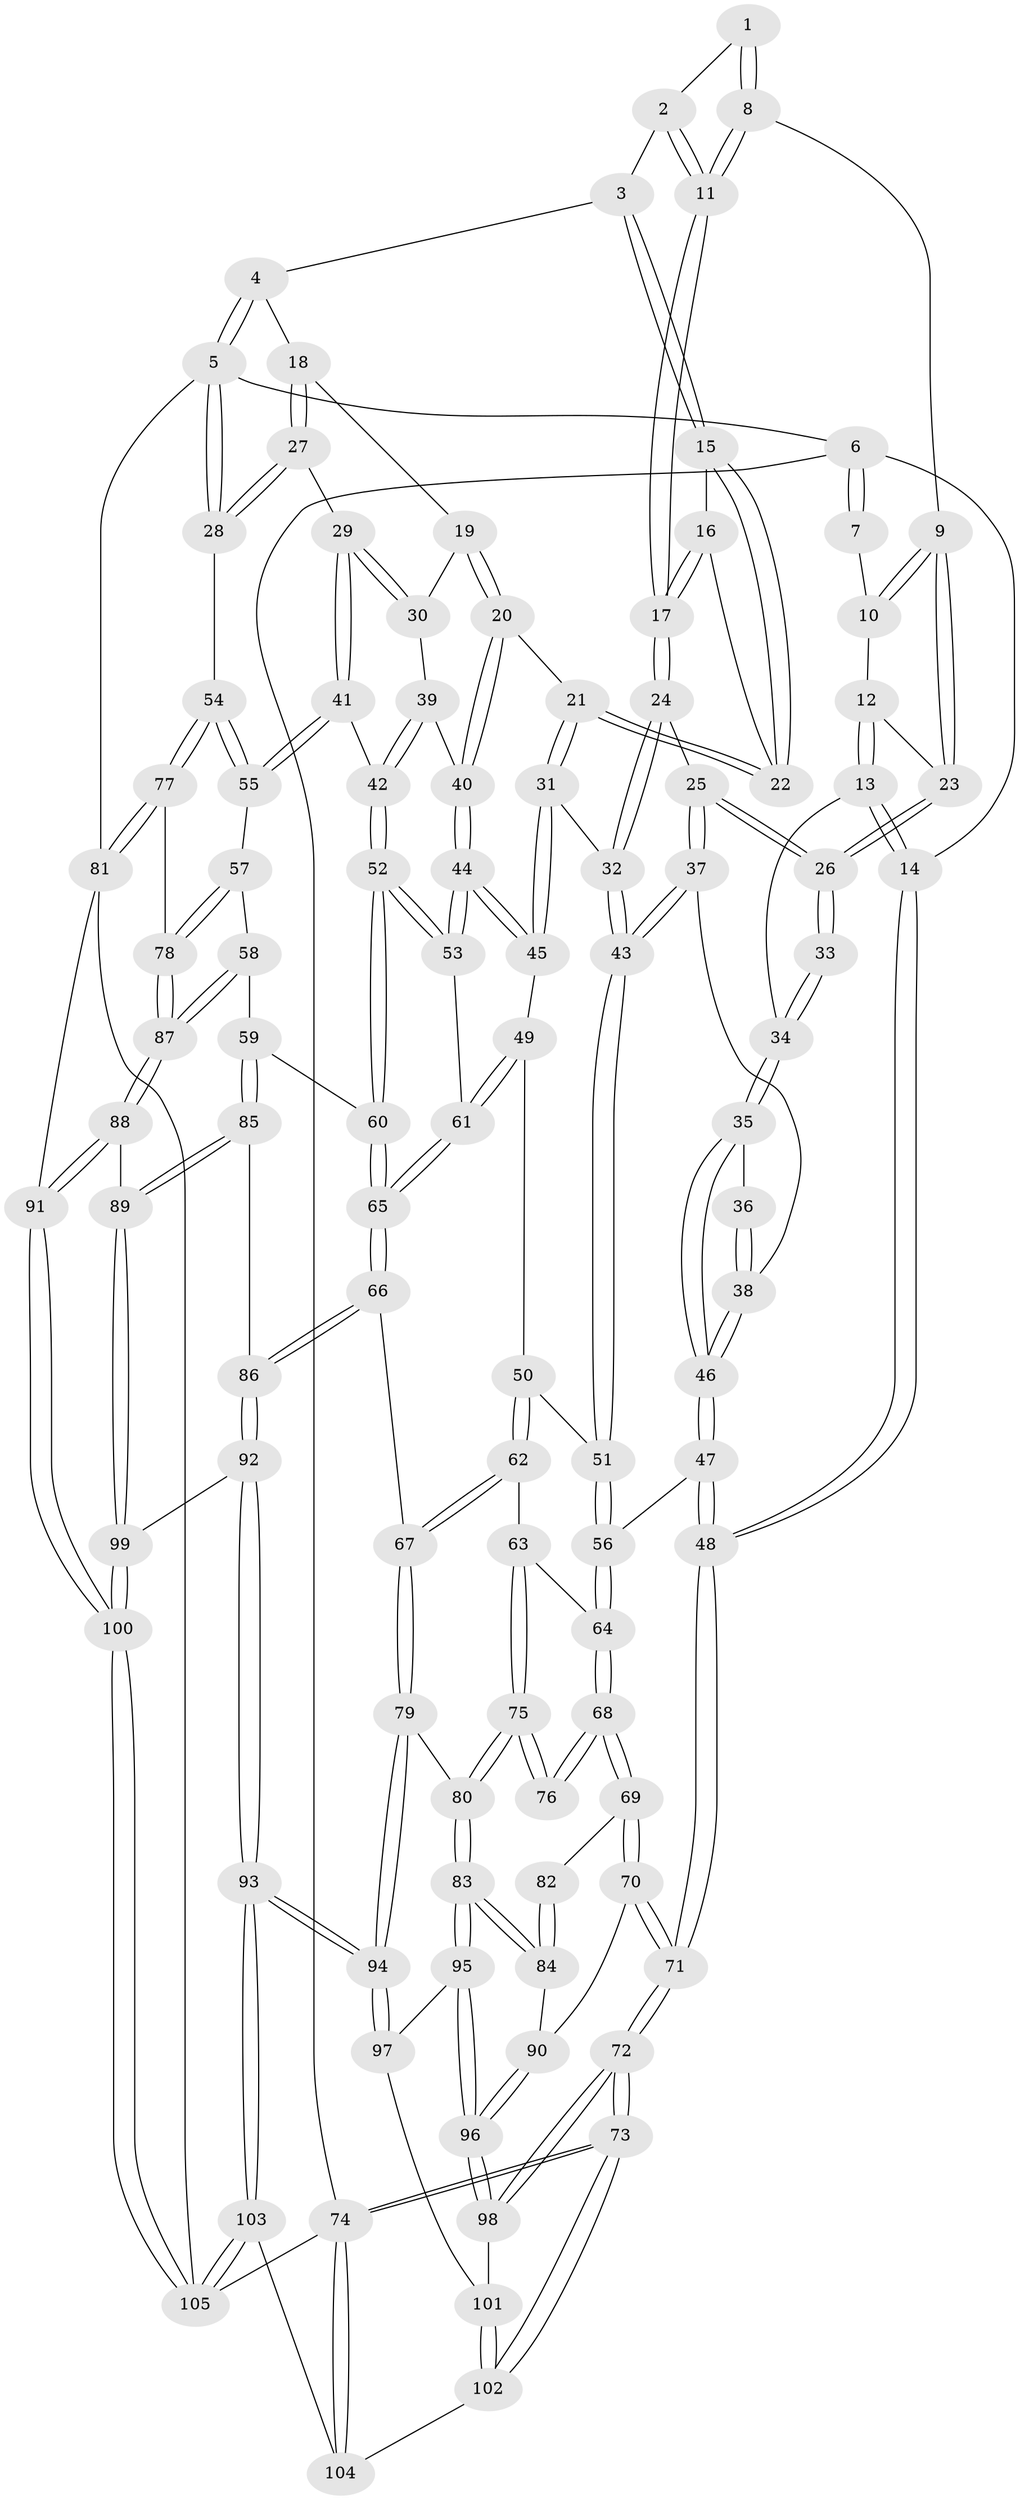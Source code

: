 // coarse degree distribution, {3: 0.11538461538461539, 7: 0.019230769230769232, 6: 0.09615384615384616, 4: 0.28846153846153844, 5: 0.40384615384615385, 2: 0.038461538461538464, 8: 0.038461538461538464}
// Generated by graph-tools (version 1.1) at 2025/21/03/04/25 18:21:15]
// undirected, 105 vertices, 259 edges
graph export_dot {
graph [start="1"]
  node [color=gray90,style=filled];
  1 [pos="+0.09335358595386466+0"];
  2 [pos="+0.3183637244893187+0"];
  3 [pos="+0.49606907548543483+0"];
  4 [pos="+0.7192818220855894+0"];
  5 [pos="+1+0"];
  6 [pos="+0+0"];
  7 [pos="+0.05619513099631846+0"];
  8 [pos="+0.1858321595655863+0.04735204235522099"];
  9 [pos="+0.14118648123436603+0.06242440880263689"];
  10 [pos="+0.09858968387930124+0"];
  11 [pos="+0.2723674887019569+0.051652398546934084"];
  12 [pos="+0.05738084199329963+0.06628080070410948"];
  13 [pos="+0+0.12596116561928247"];
  14 [pos="+0+0.08456725086666866"];
  15 [pos="+0.4826344039927932+0"];
  16 [pos="+0.3366784046976237+0.06115649365970335"];
  17 [pos="+0.28077219277005405+0.0779289743154387"];
  18 [pos="+0.7355455238960401+0"];
  19 [pos="+0.7315465739329554+0"];
  20 [pos="+0.576554983298973+0.15913339273266386"];
  21 [pos="+0.484985480905513+0.10128101728182123"];
  22 [pos="+0.47680927874531015+0.031241475550108543"];
  23 [pos="+0.13157448262812294+0.08588040230931233"];
  24 [pos="+0.28652404040804397+0.14747279441069056"];
  25 [pos="+0.14942898640861757+0.16209759191020467"];
  26 [pos="+0.13888024594033693+0.15538566235206336"];
  27 [pos="+0.9040292548275112+0.10905265994247929"];
  28 [pos="+1+0"];
  29 [pos="+0.8532879808263875+0.21623127269361714"];
  30 [pos="+0.7613666798424963+0.15975883517726913"];
  31 [pos="+0.37611778358022097+0.18097652824438212"];
  32 [pos="+0.29056431355211276+0.15194104266499747"];
  33 [pos="+0.08997374118462953+0.16325990038461335"];
  34 [pos="+0+0.12768596245015829"];
  35 [pos="+0.05215089885154794+0.25816553235146183"];
  36 [pos="+0.0883081594811104+0.1699299085605965"];
  37 [pos="+0.15024023874267856+0.2300879777816727"];
  38 [pos="+0.09045806739053036+0.2876350061288298"];
  39 [pos="+0.7028547739863774+0.18818863541145803"];
  40 [pos="+0.5984313974782368+0.20868350160629162"];
  41 [pos="+0.8537672769679274+0.21762199673100416"];
  42 [pos="+0.7429842696793796+0.29796627265782005"];
  43 [pos="+0.23253183109252837+0.30825731663035977"];
  44 [pos="+0.5812554059439856+0.3134706636573794"];
  45 [pos="+0.4082869450686352+0.2899194322932415"];
  46 [pos="+0.0740710468210206+0.3086850230541293"];
  47 [pos="+0.06537807231090267+0.3601521482301031"];
  48 [pos="+0+0.46978390566553235"];
  49 [pos="+0.39739640750089467+0.30413477569711567"];
  50 [pos="+0.24329109205739052+0.3463148157348528"];
  51 [pos="+0.23571514727578202+0.33951081821054324"];
  52 [pos="+0.6554920620547501+0.41527304876990356"];
  53 [pos="+0.5827908524679488+0.3165132961543892"];
  54 [pos="+1+0.3536010189742334"];
  55 [pos="+0.8984903047954997+0.26574332481931273"];
  56 [pos="+0.07600910433327387+0.3637360856130655"];
  57 [pos="+0.7508224704008735+0.43917133014132076"];
  58 [pos="+0.7031581892032205+0.4562055379990014"];
  59 [pos="+0.6737021893339621+0.44413251838582907"];
  60 [pos="+0.6576568594551762+0.42198102061937964"];
  61 [pos="+0.3994919876826556+0.45229093169367135"];
  62 [pos="+0.2707278766240553+0.4705883283053964"];
  63 [pos="+0.20747469737458377+0.48561428220989017"];
  64 [pos="+0.10608908169443071+0.41132236379005704"];
  65 [pos="+0.3867614952797068+0.5035357020520718"];
  66 [pos="+0.36077720006232744+0.5365693876099412"];
  67 [pos="+0.3570606398269251+0.5358473560593586"];
  68 [pos="+0.11249994134677027+0.5259215307644578"];
  69 [pos="+0.00479779532617977+0.5320723238707207"];
  70 [pos="+0+0.5364023258626472"];
  71 [pos="+0+0.5082043994883617"];
  72 [pos="+0+0.8382753977828742"];
  73 [pos="+0+1"];
  74 [pos="+0+1"];
  75 [pos="+0.14220755018974515+0.5367916004494152"];
  76 [pos="+0.14041377112155798+0.5363580204300058"];
  77 [pos="+1+0.43830260642704916"];
  78 [pos="+1+0.4420770618086363"];
  79 [pos="+0.19031934963728878+0.654981329456535"];
  80 [pos="+0.17771072269325072+0.6540648800483945"];
  81 [pos="+1+0.7679451128307434"];
  82 [pos="+0.09697515784766286+0.5876349914622103"];
  83 [pos="+0.17483412112696609+0.6556429545634787"];
  84 [pos="+0.07770903945610898+0.6387791774993758"];
  85 [pos="+0.5753272462515264+0.5992041395745008"];
  86 [pos="+0.43786736885657146+0.6547614340790914"];
  87 [pos="+0.7827389638031216+0.5880845292712693"];
  88 [pos="+0.806943830242745+0.7016451929974201"];
  89 [pos="+0.7125864224172157+0.7487825365100813"];
  90 [pos="+0.05163732815298868+0.6381760583495094"];
  91 [pos="+1+0.7783859174731328"];
  92 [pos="+0.43011631719742277+0.7484018975537899"];
  93 [pos="+0.3498527810694365+0.8378948484531771"];
  94 [pos="+0.33913943469447194+0.8326445168635458"];
  95 [pos="+0.16821070584116296+0.6675863733795392"];
  96 [pos="+0.06900885604937412+0.7934836680546037"];
  97 [pos="+0.18433564401271646+0.818437703671232"];
  98 [pos="+0.05679161221048723+0.8236768180312088"];
  99 [pos="+0.652045409408211+0.8251993135112381"];
  100 [pos="+0.6784890853060429+1"];
  101 [pos="+0.06825998397743009+0.8310019936620715"];
  102 [pos="+0.11767236260271685+0.9409989998577154"];
  103 [pos="+0.350895433624534+1"];
  104 [pos="+0.2653418250459884+1"];
  105 [pos="+0.6482923021995559+1"];
  1 -- 2;
  1 -- 8;
  1 -- 8;
  2 -- 3;
  2 -- 11;
  2 -- 11;
  3 -- 4;
  3 -- 15;
  3 -- 15;
  4 -- 5;
  4 -- 5;
  4 -- 18;
  5 -- 6;
  5 -- 28;
  5 -- 28;
  5 -- 81;
  6 -- 7;
  6 -- 7;
  6 -- 14;
  6 -- 74;
  7 -- 10;
  8 -- 9;
  8 -- 11;
  8 -- 11;
  9 -- 10;
  9 -- 10;
  9 -- 23;
  9 -- 23;
  10 -- 12;
  11 -- 17;
  11 -- 17;
  12 -- 13;
  12 -- 13;
  12 -- 23;
  13 -- 14;
  13 -- 14;
  13 -- 34;
  14 -- 48;
  14 -- 48;
  15 -- 16;
  15 -- 22;
  15 -- 22;
  16 -- 17;
  16 -- 17;
  16 -- 22;
  17 -- 24;
  17 -- 24;
  18 -- 19;
  18 -- 27;
  18 -- 27;
  19 -- 20;
  19 -- 20;
  19 -- 30;
  20 -- 21;
  20 -- 40;
  20 -- 40;
  21 -- 22;
  21 -- 22;
  21 -- 31;
  21 -- 31;
  23 -- 26;
  23 -- 26;
  24 -- 25;
  24 -- 32;
  24 -- 32;
  25 -- 26;
  25 -- 26;
  25 -- 37;
  25 -- 37;
  26 -- 33;
  26 -- 33;
  27 -- 28;
  27 -- 28;
  27 -- 29;
  28 -- 54;
  29 -- 30;
  29 -- 30;
  29 -- 41;
  29 -- 41;
  30 -- 39;
  31 -- 32;
  31 -- 45;
  31 -- 45;
  32 -- 43;
  32 -- 43;
  33 -- 34;
  33 -- 34;
  34 -- 35;
  34 -- 35;
  35 -- 36;
  35 -- 46;
  35 -- 46;
  36 -- 38;
  36 -- 38;
  37 -- 38;
  37 -- 43;
  37 -- 43;
  38 -- 46;
  38 -- 46;
  39 -- 40;
  39 -- 42;
  39 -- 42;
  40 -- 44;
  40 -- 44;
  41 -- 42;
  41 -- 55;
  41 -- 55;
  42 -- 52;
  42 -- 52;
  43 -- 51;
  43 -- 51;
  44 -- 45;
  44 -- 45;
  44 -- 53;
  44 -- 53;
  45 -- 49;
  46 -- 47;
  46 -- 47;
  47 -- 48;
  47 -- 48;
  47 -- 56;
  48 -- 71;
  48 -- 71;
  49 -- 50;
  49 -- 61;
  49 -- 61;
  50 -- 51;
  50 -- 62;
  50 -- 62;
  51 -- 56;
  51 -- 56;
  52 -- 53;
  52 -- 53;
  52 -- 60;
  52 -- 60;
  53 -- 61;
  54 -- 55;
  54 -- 55;
  54 -- 77;
  54 -- 77;
  55 -- 57;
  56 -- 64;
  56 -- 64;
  57 -- 58;
  57 -- 78;
  57 -- 78;
  58 -- 59;
  58 -- 87;
  58 -- 87;
  59 -- 60;
  59 -- 85;
  59 -- 85;
  60 -- 65;
  60 -- 65;
  61 -- 65;
  61 -- 65;
  62 -- 63;
  62 -- 67;
  62 -- 67;
  63 -- 64;
  63 -- 75;
  63 -- 75;
  64 -- 68;
  64 -- 68;
  65 -- 66;
  65 -- 66;
  66 -- 67;
  66 -- 86;
  66 -- 86;
  67 -- 79;
  67 -- 79;
  68 -- 69;
  68 -- 69;
  68 -- 76;
  68 -- 76;
  69 -- 70;
  69 -- 70;
  69 -- 82;
  70 -- 71;
  70 -- 71;
  70 -- 90;
  71 -- 72;
  71 -- 72;
  72 -- 73;
  72 -- 73;
  72 -- 98;
  72 -- 98;
  73 -- 74;
  73 -- 74;
  73 -- 102;
  73 -- 102;
  74 -- 104;
  74 -- 104;
  74 -- 105;
  75 -- 76;
  75 -- 76;
  75 -- 80;
  75 -- 80;
  77 -- 78;
  77 -- 81;
  77 -- 81;
  78 -- 87;
  78 -- 87;
  79 -- 80;
  79 -- 94;
  79 -- 94;
  80 -- 83;
  80 -- 83;
  81 -- 91;
  81 -- 105;
  82 -- 84;
  82 -- 84;
  83 -- 84;
  83 -- 84;
  83 -- 95;
  83 -- 95;
  84 -- 90;
  85 -- 86;
  85 -- 89;
  85 -- 89;
  86 -- 92;
  86 -- 92;
  87 -- 88;
  87 -- 88;
  88 -- 89;
  88 -- 91;
  88 -- 91;
  89 -- 99;
  89 -- 99;
  90 -- 96;
  90 -- 96;
  91 -- 100;
  91 -- 100;
  92 -- 93;
  92 -- 93;
  92 -- 99;
  93 -- 94;
  93 -- 94;
  93 -- 103;
  93 -- 103;
  94 -- 97;
  94 -- 97;
  95 -- 96;
  95 -- 96;
  95 -- 97;
  96 -- 98;
  96 -- 98;
  97 -- 101;
  98 -- 101;
  99 -- 100;
  99 -- 100;
  100 -- 105;
  100 -- 105;
  101 -- 102;
  101 -- 102;
  102 -- 104;
  103 -- 104;
  103 -- 105;
  103 -- 105;
}
